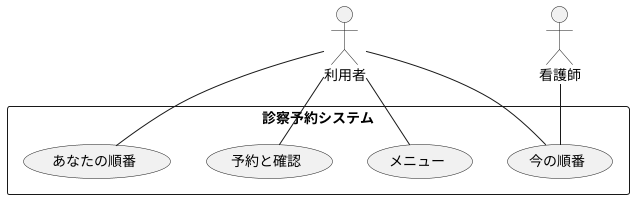 @startuml
actor 利用者
actor 看護師
rectangle 診察予約システム {
usecase メニュー
usecase 予約と確認
usecase あなたの順番
usecase 今の順番
}
利用者 -- メニュー
利用者 -- 予約と確認
利用者 -- あなたの順番
利用者 -- 今の順番
看護師 -- 今の順番
@enduml
